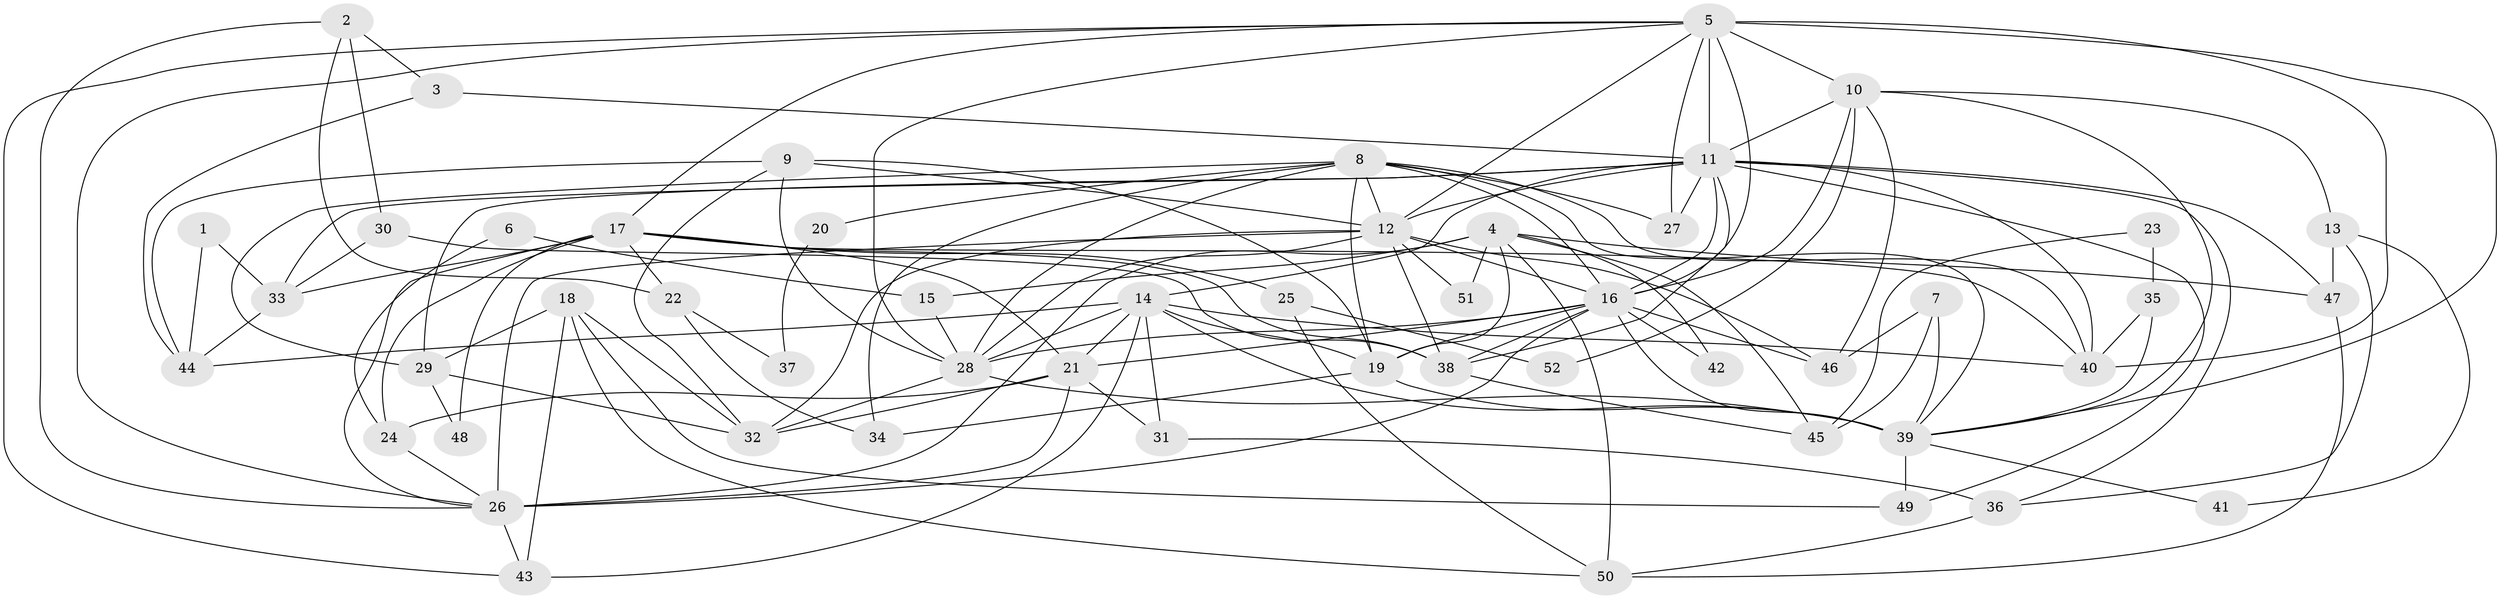 // original degree distribution, {2: 0.1262135922330097, 4: 0.3106796116504854, 3: 0.27184466019417475, 5: 0.1553398058252427, 7: 0.05825242718446602, 6: 0.05825242718446602, 8: 0.019417475728155338}
// Generated by graph-tools (version 1.1) at 2025/36/03/09/25 02:36:08]
// undirected, 52 vertices, 135 edges
graph export_dot {
graph [start="1"]
  node [color=gray90,style=filled];
  1;
  2;
  3;
  4;
  5;
  6;
  7;
  8;
  9;
  10;
  11;
  12;
  13;
  14;
  15;
  16;
  17;
  18;
  19;
  20;
  21;
  22;
  23;
  24;
  25;
  26;
  27;
  28;
  29;
  30;
  31;
  32;
  33;
  34;
  35;
  36;
  37;
  38;
  39;
  40;
  41;
  42;
  43;
  44;
  45;
  46;
  47;
  48;
  49;
  50;
  51;
  52;
  1 -- 33 [weight=1.0];
  1 -- 44 [weight=1.0];
  2 -- 3 [weight=1.0];
  2 -- 22 [weight=1.0];
  2 -- 26 [weight=1.0];
  2 -- 30 [weight=1.0];
  3 -- 11 [weight=1.0];
  3 -- 44 [weight=1.0];
  4 -- 15 [weight=2.0];
  4 -- 19 [weight=4.0];
  4 -- 26 [weight=1.0];
  4 -- 42 [weight=1.0];
  4 -- 45 [weight=1.0];
  4 -- 47 [weight=1.0];
  4 -- 50 [weight=1.0];
  4 -- 51 [weight=1.0];
  5 -- 10 [weight=1.0];
  5 -- 11 [weight=2.0];
  5 -- 12 [weight=1.0];
  5 -- 16 [weight=2.0];
  5 -- 17 [weight=1.0];
  5 -- 26 [weight=1.0];
  5 -- 27 [weight=1.0];
  5 -- 28 [weight=1.0];
  5 -- 39 [weight=1.0];
  5 -- 40 [weight=1.0];
  5 -- 43 [weight=1.0];
  6 -- 15 [weight=1.0];
  6 -- 24 [weight=1.0];
  7 -- 39 [weight=1.0];
  7 -- 45 [weight=1.0];
  7 -- 46 [weight=1.0];
  8 -- 12 [weight=2.0];
  8 -- 16 [weight=1.0];
  8 -- 19 [weight=1.0];
  8 -- 20 [weight=2.0];
  8 -- 27 [weight=1.0];
  8 -- 28 [weight=1.0];
  8 -- 29 [weight=1.0];
  8 -- 34 [weight=1.0];
  8 -- 39 [weight=1.0];
  8 -- 40 [weight=1.0];
  9 -- 12 [weight=1.0];
  9 -- 19 [weight=2.0];
  9 -- 28 [weight=1.0];
  9 -- 32 [weight=1.0];
  9 -- 44 [weight=1.0];
  10 -- 11 [weight=1.0];
  10 -- 13 [weight=1.0];
  10 -- 16 [weight=2.0];
  10 -- 39 [weight=1.0];
  10 -- 46 [weight=1.0];
  10 -- 52 [weight=1.0];
  11 -- 12 [weight=1.0];
  11 -- 14 [weight=2.0];
  11 -- 16 [weight=2.0];
  11 -- 27 [weight=1.0];
  11 -- 29 [weight=1.0];
  11 -- 33 [weight=1.0];
  11 -- 36 [weight=1.0];
  11 -- 38 [weight=1.0];
  11 -- 40 [weight=2.0];
  11 -- 47 [weight=1.0];
  11 -- 49 [weight=1.0];
  12 -- 16 [weight=1.0];
  12 -- 26 [weight=1.0];
  12 -- 28 [weight=1.0];
  12 -- 32 [weight=1.0];
  12 -- 38 [weight=1.0];
  12 -- 46 [weight=1.0];
  12 -- 51 [weight=1.0];
  13 -- 36 [weight=1.0];
  13 -- 41 [weight=1.0];
  13 -- 47 [weight=1.0];
  14 -- 19 [weight=1.0];
  14 -- 21 [weight=1.0];
  14 -- 28 [weight=1.0];
  14 -- 31 [weight=1.0];
  14 -- 39 [weight=1.0];
  14 -- 40 [weight=2.0];
  14 -- 43 [weight=1.0];
  14 -- 44 [weight=1.0];
  15 -- 28 [weight=1.0];
  16 -- 19 [weight=1.0];
  16 -- 21 [weight=1.0];
  16 -- 26 [weight=1.0];
  16 -- 28 [weight=1.0];
  16 -- 38 [weight=1.0];
  16 -- 39 [weight=2.0];
  16 -- 42 [weight=1.0];
  16 -- 46 [weight=1.0];
  17 -- 21 [weight=1.0];
  17 -- 22 [weight=2.0];
  17 -- 24 [weight=1.0];
  17 -- 25 [weight=1.0];
  17 -- 26 [weight=1.0];
  17 -- 33 [weight=1.0];
  17 -- 38 [weight=1.0];
  17 -- 40 [weight=1.0];
  17 -- 48 [weight=1.0];
  18 -- 29 [weight=1.0];
  18 -- 32 [weight=1.0];
  18 -- 43 [weight=1.0];
  18 -- 49 [weight=1.0];
  18 -- 50 [weight=1.0];
  19 -- 34 [weight=1.0];
  19 -- 39 [weight=1.0];
  20 -- 37 [weight=1.0];
  21 -- 24 [weight=1.0];
  21 -- 26 [weight=1.0];
  21 -- 31 [weight=1.0];
  21 -- 32 [weight=1.0];
  22 -- 34 [weight=1.0];
  22 -- 37 [weight=1.0];
  23 -- 35 [weight=1.0];
  23 -- 45 [weight=1.0];
  24 -- 26 [weight=1.0];
  25 -- 50 [weight=1.0];
  25 -- 52 [weight=1.0];
  26 -- 43 [weight=1.0];
  28 -- 32 [weight=1.0];
  28 -- 39 [weight=2.0];
  29 -- 32 [weight=1.0];
  29 -- 48 [weight=1.0];
  30 -- 33 [weight=1.0];
  30 -- 38 [weight=1.0];
  31 -- 36 [weight=1.0];
  33 -- 44 [weight=1.0];
  35 -- 39 [weight=1.0];
  35 -- 40 [weight=1.0];
  36 -- 50 [weight=1.0];
  38 -- 45 [weight=1.0];
  39 -- 41 [weight=1.0];
  39 -- 49 [weight=1.0];
  47 -- 50 [weight=1.0];
}
